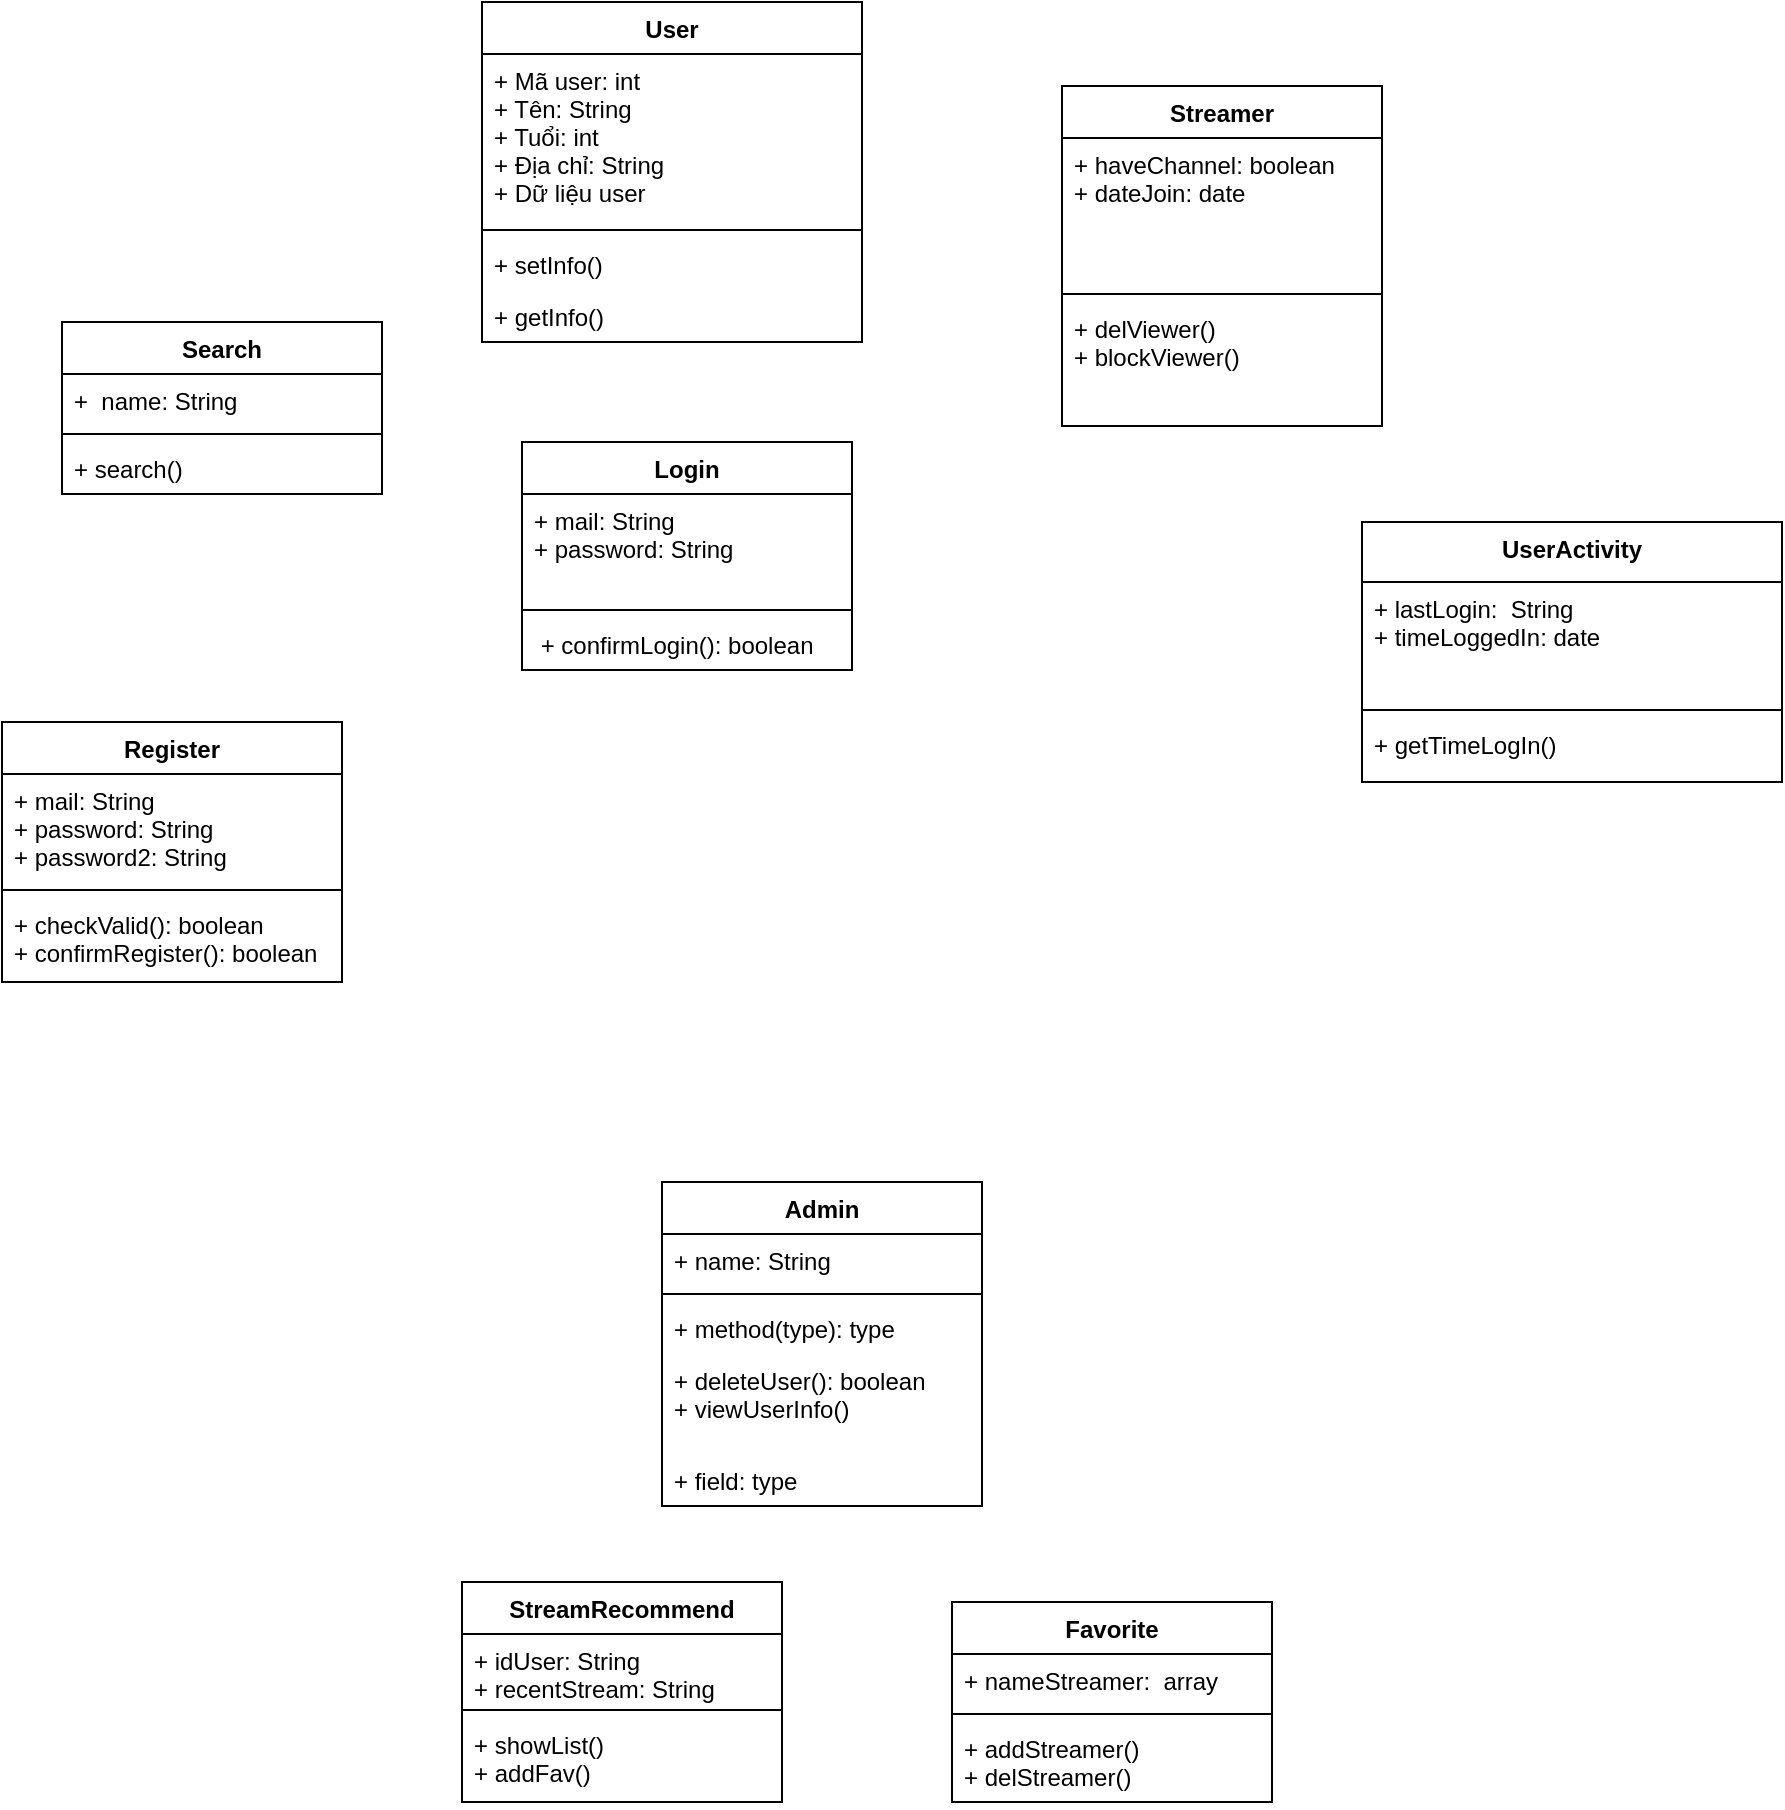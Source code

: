<mxfile version="15.9.6" type="github">
  <diagram id="y62suZVVZg3qYujZOhGQ" name="Page-1">
    <mxGraphModel dx="1403" dy="662" grid="1" gridSize="10" guides="1" tooltips="1" connect="1" arrows="1" fold="1" page="1" pageScale="1" pageWidth="827" pageHeight="1169" math="0" shadow="0">
      <root>
        <mxCell id="0" />
        <mxCell id="1" parent="0" />
        <mxCell id="t6TdR9_frLN8_C7O2M3x-8" value="User" style="swimlane;fontStyle=1;align=center;verticalAlign=top;childLayout=stackLayout;horizontal=1;startSize=26;horizontalStack=0;resizeParent=1;resizeParentMax=0;resizeLast=0;collapsible=1;marginBottom=0;" parent="1" vertex="1">
          <mxGeometry x="300" y="10" width="190" height="170" as="geometry" />
        </mxCell>
        <mxCell id="t6TdR9_frLN8_C7O2M3x-9" value="+ Mã user: int&#xa;+ Tên: String&#xa;+ Tuổi: int&#xa;+ Địa chỉ: String&#xa;+ Dữ liệu user&#xa;" style="text;strokeColor=none;fillColor=none;align=left;verticalAlign=top;spacingLeft=4;spacingRight=4;overflow=hidden;rotatable=0;points=[[0,0.5],[1,0.5]];portConstraint=eastwest;" parent="t6TdR9_frLN8_C7O2M3x-8" vertex="1">
          <mxGeometry y="26" width="190" height="84" as="geometry" />
        </mxCell>
        <mxCell id="t6TdR9_frLN8_C7O2M3x-10" value="" style="line;strokeWidth=1;fillColor=none;align=left;verticalAlign=middle;spacingTop=-1;spacingLeft=3;spacingRight=3;rotatable=0;labelPosition=right;points=[];portConstraint=eastwest;" parent="t6TdR9_frLN8_C7O2M3x-8" vertex="1">
          <mxGeometry y="110" width="190" height="8" as="geometry" />
        </mxCell>
        <mxCell id="t6TdR9_frLN8_C7O2M3x-11" value="+ setInfo()" style="text;strokeColor=none;fillColor=none;align=left;verticalAlign=top;spacingLeft=4;spacingRight=4;overflow=hidden;rotatable=0;points=[[0,0.5],[1,0.5]];portConstraint=eastwest;" parent="t6TdR9_frLN8_C7O2M3x-8" vertex="1">
          <mxGeometry y="118" width="190" height="26" as="geometry" />
        </mxCell>
        <mxCell id="t6TdR9_frLN8_C7O2M3x-12" value="+ getInfo()" style="text;strokeColor=none;fillColor=none;align=left;verticalAlign=top;spacingLeft=4;spacingRight=4;overflow=hidden;rotatable=0;points=[[0,0.5],[1,0.5]];portConstraint=eastwest;" parent="t6TdR9_frLN8_C7O2M3x-8" vertex="1">
          <mxGeometry y="144" width="190" height="26" as="geometry" />
        </mxCell>
        <mxCell id="t6TdR9_frLN8_C7O2M3x-15" value="Login" style="swimlane;fontStyle=1;align=center;verticalAlign=top;childLayout=stackLayout;horizontal=1;startSize=26;horizontalStack=0;resizeParent=1;resizeParentMax=0;resizeLast=0;collapsible=1;marginBottom=0;" parent="1" vertex="1">
          <mxGeometry x="320" y="230" width="165" height="114" as="geometry" />
        </mxCell>
        <mxCell id="t6TdR9_frLN8_C7O2M3x-16" value="+ mail: String&#xa;+ password: String" style="text;strokeColor=none;fillColor=none;align=left;verticalAlign=top;spacingLeft=4;spacingRight=4;overflow=hidden;rotatable=0;points=[[0,0.5],[1,0.5]];portConstraint=eastwest;" parent="t6TdR9_frLN8_C7O2M3x-15" vertex="1">
          <mxGeometry y="26" width="165" height="54" as="geometry" />
        </mxCell>
        <mxCell id="t6TdR9_frLN8_C7O2M3x-17" value="" style="line;strokeWidth=1;fillColor=none;align=left;verticalAlign=middle;spacingTop=-1;spacingLeft=3;spacingRight=3;rotatable=0;labelPosition=right;points=[];portConstraint=eastwest;" parent="t6TdR9_frLN8_C7O2M3x-15" vertex="1">
          <mxGeometry y="80" width="165" height="8" as="geometry" />
        </mxCell>
        <mxCell id="t6TdR9_frLN8_C7O2M3x-18" value=" + confirmLogin(): boolean" style="text;strokeColor=none;fillColor=none;align=left;verticalAlign=top;spacingLeft=4;spacingRight=4;overflow=hidden;rotatable=0;points=[[0,0.5],[1,0.5]];portConstraint=eastwest;" parent="t6TdR9_frLN8_C7O2M3x-15" vertex="1">
          <mxGeometry y="88" width="165" height="26" as="geometry" />
        </mxCell>
        <mxCell id="t6TdR9_frLN8_C7O2M3x-19" value="Register" style="swimlane;fontStyle=1;align=center;verticalAlign=top;childLayout=stackLayout;horizontal=1;startSize=26;horizontalStack=0;resizeParent=1;resizeParentMax=0;resizeLast=0;collapsible=1;marginBottom=0;" parent="1" vertex="1">
          <mxGeometry x="60" y="370" width="170" height="130" as="geometry" />
        </mxCell>
        <mxCell id="t6TdR9_frLN8_C7O2M3x-20" value="+ mail: String&#xa;+ password: String&#xa;+ password2: String" style="text;strokeColor=none;fillColor=none;align=left;verticalAlign=top;spacingLeft=4;spacingRight=4;overflow=hidden;rotatable=0;points=[[0,0.5],[1,0.5]];portConstraint=eastwest;" parent="t6TdR9_frLN8_C7O2M3x-19" vertex="1">
          <mxGeometry y="26" width="170" height="54" as="geometry" />
        </mxCell>
        <mxCell id="t6TdR9_frLN8_C7O2M3x-21" value="" style="line;strokeWidth=1;fillColor=none;align=left;verticalAlign=middle;spacingTop=-1;spacingLeft=3;spacingRight=3;rotatable=0;labelPosition=right;points=[];portConstraint=eastwest;" parent="t6TdR9_frLN8_C7O2M3x-19" vertex="1">
          <mxGeometry y="80" width="170" height="8" as="geometry" />
        </mxCell>
        <mxCell id="t6TdR9_frLN8_C7O2M3x-22" value="+ checkValid(): boolean&#xa;+ confirmRegister(): boolean" style="text;strokeColor=none;fillColor=none;align=left;verticalAlign=top;spacingLeft=4;spacingRight=4;overflow=hidden;rotatable=0;points=[[0,0.5],[1,0.5]];portConstraint=eastwest;" parent="t6TdR9_frLN8_C7O2M3x-19" vertex="1">
          <mxGeometry y="88" width="170" height="42" as="geometry" />
        </mxCell>
        <mxCell id="t6TdR9_frLN8_C7O2M3x-28" value="UserActivity" style="swimlane;fontStyle=1;align=center;verticalAlign=top;childLayout=stackLayout;horizontal=1;startSize=30;horizontalStack=0;resizeParent=1;resizeParentMax=0;resizeLast=0;collapsible=1;marginBottom=0;" parent="1" vertex="1">
          <mxGeometry x="740" y="270" width="210" height="130" as="geometry" />
        </mxCell>
        <mxCell id="t6TdR9_frLN8_C7O2M3x-29" value="+ lastLogin:  String&#xa;+ timeLoggedIn: date" style="text;strokeColor=none;fillColor=none;align=left;verticalAlign=top;spacingLeft=4;spacingRight=4;overflow=hidden;rotatable=0;points=[[0,0.5],[1,0.5]];portConstraint=eastwest;" parent="t6TdR9_frLN8_C7O2M3x-28" vertex="1">
          <mxGeometry y="30" width="210" height="60" as="geometry" />
        </mxCell>
        <mxCell id="t6TdR9_frLN8_C7O2M3x-30" value="" style="line;strokeWidth=1;fillColor=none;align=left;verticalAlign=middle;spacingTop=-1;spacingLeft=3;spacingRight=3;rotatable=0;labelPosition=right;points=[];portConstraint=eastwest;" parent="t6TdR9_frLN8_C7O2M3x-28" vertex="1">
          <mxGeometry y="90" width="210" height="8" as="geometry" />
        </mxCell>
        <mxCell id="t6TdR9_frLN8_C7O2M3x-31" value="+ getTimeLogIn()" style="text;strokeColor=none;fillColor=none;align=left;verticalAlign=top;spacingLeft=4;spacingRight=4;overflow=hidden;rotatable=0;points=[[0,0.5],[1,0.5]];portConstraint=eastwest;" parent="t6TdR9_frLN8_C7O2M3x-28" vertex="1">
          <mxGeometry y="98" width="210" height="32" as="geometry" />
        </mxCell>
        <mxCell id="t6TdR9_frLN8_C7O2M3x-32" value="Admin" style="swimlane;fontStyle=1;align=center;verticalAlign=top;childLayout=stackLayout;horizontal=1;startSize=26;horizontalStack=0;resizeParent=1;resizeParentMax=0;resizeLast=0;collapsible=1;marginBottom=0;" parent="1" vertex="1">
          <mxGeometry x="390" y="600" width="160" height="162" as="geometry" />
        </mxCell>
        <mxCell id="t6TdR9_frLN8_C7O2M3x-33" value="+ name: String" style="text;strokeColor=none;fillColor=none;align=left;verticalAlign=top;spacingLeft=4;spacingRight=4;overflow=hidden;rotatable=0;points=[[0,0.5],[1,0.5]];portConstraint=eastwest;" parent="t6TdR9_frLN8_C7O2M3x-32" vertex="1">
          <mxGeometry y="26" width="160" height="26" as="geometry" />
        </mxCell>
        <mxCell id="t6TdR9_frLN8_C7O2M3x-34" value="" style="line;strokeWidth=1;fillColor=none;align=left;verticalAlign=middle;spacingTop=-1;spacingLeft=3;spacingRight=3;rotatable=0;labelPosition=right;points=[];portConstraint=eastwest;" parent="t6TdR9_frLN8_C7O2M3x-32" vertex="1">
          <mxGeometry y="52" width="160" height="8" as="geometry" />
        </mxCell>
        <mxCell id="acrNoJfUAOrdeSP8teba-8" value="+ method(type): type" style="text;strokeColor=none;fillColor=none;align=left;verticalAlign=top;spacingLeft=4;spacingRight=4;overflow=hidden;rotatable=0;points=[[0,0.5],[1,0.5]];portConstraint=eastwest;fontFamily=Helvetica;fontSize=12;fontColor=default;startSize=26;" parent="t6TdR9_frLN8_C7O2M3x-32" vertex="1">
          <mxGeometry y="60" width="160" height="26" as="geometry" />
        </mxCell>
        <mxCell id="t6TdR9_frLN8_C7O2M3x-35" value="+ deleteUser(): boolean&#xa;+ viewUserInfo()" style="text;strokeColor=none;fillColor=none;align=left;verticalAlign=top;spacingLeft=4;spacingRight=4;overflow=hidden;rotatable=0;points=[[0,0.5],[1,0.5]];portConstraint=eastwest;" parent="t6TdR9_frLN8_C7O2M3x-32" vertex="1">
          <mxGeometry y="86" width="160" height="50" as="geometry" />
        </mxCell>
        <mxCell id="acrNoJfUAOrdeSP8teba-6" value="+ field: type" style="text;strokeColor=none;fillColor=none;align=left;verticalAlign=top;spacingLeft=4;spacingRight=4;overflow=hidden;rotatable=0;points=[[0,0.5],[1,0.5]];portConstraint=eastwest;fontFamily=Helvetica;fontSize=12;fontColor=default;startSize=26;" parent="t6TdR9_frLN8_C7O2M3x-32" vertex="1">
          <mxGeometry y="136" width="160" height="26" as="geometry" />
        </mxCell>
        <mxCell id="t6TdR9_frLN8_C7O2M3x-42" value="Streamer" style="swimlane;fontStyle=1;align=center;verticalAlign=top;childLayout=stackLayout;horizontal=1;startSize=26;horizontalStack=0;resizeParent=1;resizeParentMax=0;resizeLast=0;collapsible=1;marginBottom=0;fontFamily=Helvetica;fontSize=12;fontColor=default;strokeColor=default;fillColor=default;" parent="1" vertex="1">
          <mxGeometry x="590" y="52" width="160" height="170" as="geometry" />
        </mxCell>
        <mxCell id="t6TdR9_frLN8_C7O2M3x-43" value="+ haveChannel: boolean&#xa;+ dateJoin: date" style="text;strokeColor=none;fillColor=none;align=left;verticalAlign=top;spacingLeft=4;spacingRight=4;overflow=hidden;rotatable=0;points=[[0,0.5],[1,0.5]];portConstraint=eastwest;fontFamily=Helvetica;fontSize=12;fontColor=default;startSize=26;" parent="t6TdR9_frLN8_C7O2M3x-42" vertex="1">
          <mxGeometry y="26" width="160" height="74" as="geometry" />
        </mxCell>
        <mxCell id="t6TdR9_frLN8_C7O2M3x-44" value="" style="line;strokeWidth=1;fillColor=none;align=left;verticalAlign=middle;spacingTop=-1;spacingLeft=3;spacingRight=3;rotatable=0;labelPosition=right;points=[];portConstraint=eastwest;fontFamily=Helvetica;fontSize=12;fontColor=default;startSize=26;" parent="t6TdR9_frLN8_C7O2M3x-42" vertex="1">
          <mxGeometry y="100" width="160" height="8" as="geometry" />
        </mxCell>
        <mxCell id="t6TdR9_frLN8_C7O2M3x-45" value="+ delViewer()&#xa;+ blockViewer()&#xa;" style="text;strokeColor=none;fillColor=none;align=left;verticalAlign=top;spacingLeft=4;spacingRight=4;overflow=hidden;rotatable=0;points=[[0,0.5],[1,0.5]];portConstraint=eastwest;fontFamily=Helvetica;fontSize=12;fontColor=default;startSize=26;" parent="t6TdR9_frLN8_C7O2M3x-42" vertex="1">
          <mxGeometry y="108" width="160" height="62" as="geometry" />
        </mxCell>
        <mxCell id="acrNoJfUAOrdeSP8teba-1" value="Search" style="swimlane;fontStyle=1;align=center;verticalAlign=top;childLayout=stackLayout;horizontal=1;startSize=26;horizontalStack=0;resizeParent=1;resizeParentMax=0;resizeLast=0;collapsible=1;marginBottom=0;fontFamily=Helvetica;fontSize=12;fontColor=default;strokeColor=default;fillColor=default;" parent="1" vertex="1">
          <mxGeometry x="90" y="170" width="160" height="86" as="geometry" />
        </mxCell>
        <mxCell id="acrNoJfUAOrdeSP8teba-2" value="+  name: String" style="text;strokeColor=none;fillColor=none;align=left;verticalAlign=top;spacingLeft=4;spacingRight=4;overflow=hidden;rotatable=0;points=[[0,0.5],[1,0.5]];portConstraint=eastwest;fontFamily=Helvetica;fontSize=12;fontColor=default;startSize=26;" parent="acrNoJfUAOrdeSP8teba-1" vertex="1">
          <mxGeometry y="26" width="160" height="26" as="geometry" />
        </mxCell>
        <mxCell id="acrNoJfUAOrdeSP8teba-3" value="" style="line;strokeWidth=1;fillColor=none;align=left;verticalAlign=middle;spacingTop=-1;spacingLeft=3;spacingRight=3;rotatable=0;labelPosition=right;points=[];portConstraint=eastwest;fontFamily=Helvetica;fontSize=12;fontColor=default;startSize=26;" parent="acrNoJfUAOrdeSP8teba-1" vertex="1">
          <mxGeometry y="52" width="160" height="8" as="geometry" />
        </mxCell>
        <mxCell id="acrNoJfUAOrdeSP8teba-4" value="+ search()" style="text;strokeColor=none;fillColor=none;align=left;verticalAlign=top;spacingLeft=4;spacingRight=4;overflow=hidden;rotatable=0;points=[[0,0.5],[1,0.5]];portConstraint=eastwest;fontFamily=Helvetica;fontSize=12;fontColor=default;startSize=26;" parent="acrNoJfUAOrdeSP8teba-1" vertex="1">
          <mxGeometry y="60" width="160" height="26" as="geometry" />
        </mxCell>
        <mxCell id="acrNoJfUAOrdeSP8teba-9" value="StreamRecommend" style="swimlane;fontStyle=1;align=center;verticalAlign=top;childLayout=stackLayout;horizontal=1;startSize=26;horizontalStack=0;resizeParent=1;resizeParentMax=0;resizeLast=0;collapsible=1;marginBottom=0;fontFamily=Helvetica;fontSize=12;fontColor=default;strokeColor=default;fillColor=default;" parent="1" vertex="1">
          <mxGeometry x="290" y="800" width="160" height="110" as="geometry" />
        </mxCell>
        <mxCell id="acrNoJfUAOrdeSP8teba-10" value="+ idUser: String&#xa;+ recentStream: String" style="text;strokeColor=none;fillColor=none;align=left;verticalAlign=top;spacingLeft=4;spacingRight=4;overflow=hidden;rotatable=0;points=[[0,0.5],[1,0.5]];portConstraint=eastwest;fontFamily=Helvetica;fontSize=12;fontColor=default;startSize=26;" parent="acrNoJfUAOrdeSP8teba-9" vertex="1">
          <mxGeometry y="26" width="160" height="34" as="geometry" />
        </mxCell>
        <mxCell id="acrNoJfUAOrdeSP8teba-11" value="" style="line;strokeWidth=1;fillColor=none;align=left;verticalAlign=middle;spacingTop=-1;spacingLeft=3;spacingRight=3;rotatable=0;labelPosition=right;points=[];portConstraint=eastwest;fontFamily=Helvetica;fontSize=12;fontColor=default;startSize=26;" parent="acrNoJfUAOrdeSP8teba-9" vertex="1">
          <mxGeometry y="60" width="160" height="8" as="geometry" />
        </mxCell>
        <mxCell id="acrNoJfUAOrdeSP8teba-12" value="+ showList()&#xa;+ addFav()" style="text;strokeColor=none;fillColor=none;align=left;verticalAlign=top;spacingLeft=4;spacingRight=4;overflow=hidden;rotatable=0;points=[[0,0.5],[1,0.5]];portConstraint=eastwest;fontFamily=Helvetica;fontSize=12;fontColor=default;startSize=26;" parent="acrNoJfUAOrdeSP8teba-9" vertex="1">
          <mxGeometry y="68" width="160" height="42" as="geometry" />
        </mxCell>
        <mxCell id="acrNoJfUAOrdeSP8teba-13" value="Favorite" style="swimlane;fontStyle=1;align=center;verticalAlign=top;childLayout=stackLayout;horizontal=1;startSize=26;horizontalStack=0;resizeParent=1;resizeParentMax=0;resizeLast=0;collapsible=1;marginBottom=0;fontFamily=Helvetica;fontSize=12;fontColor=default;strokeColor=default;fillColor=default;" parent="1" vertex="1">
          <mxGeometry x="535" y="810" width="160" height="100" as="geometry" />
        </mxCell>
        <mxCell id="acrNoJfUAOrdeSP8teba-14" value="+ nameStreamer:  array" style="text;strokeColor=none;fillColor=none;align=left;verticalAlign=top;spacingLeft=4;spacingRight=4;overflow=hidden;rotatable=0;points=[[0,0.5],[1,0.5]];portConstraint=eastwest;fontFamily=Helvetica;fontSize=12;fontColor=default;startSize=26;" parent="acrNoJfUAOrdeSP8teba-13" vertex="1">
          <mxGeometry y="26" width="160" height="26" as="geometry" />
        </mxCell>
        <mxCell id="acrNoJfUAOrdeSP8teba-15" value="" style="line;strokeWidth=1;fillColor=none;align=left;verticalAlign=middle;spacingTop=-1;spacingLeft=3;spacingRight=3;rotatable=0;labelPosition=right;points=[];portConstraint=eastwest;fontFamily=Helvetica;fontSize=12;fontColor=default;startSize=26;" parent="acrNoJfUAOrdeSP8teba-13" vertex="1">
          <mxGeometry y="52" width="160" height="8" as="geometry" />
        </mxCell>
        <mxCell id="acrNoJfUAOrdeSP8teba-16" value="+ addStreamer()&#xa;+ delStreamer()" style="text;strokeColor=none;fillColor=none;align=left;verticalAlign=top;spacingLeft=4;spacingRight=4;overflow=hidden;rotatable=0;points=[[0,0.5],[1,0.5]];portConstraint=eastwest;fontFamily=Helvetica;fontSize=12;fontColor=default;startSize=26;" parent="acrNoJfUAOrdeSP8teba-13" vertex="1">
          <mxGeometry y="60" width="160" height="40" as="geometry" />
        </mxCell>
      </root>
    </mxGraphModel>
  </diagram>
</mxfile>
